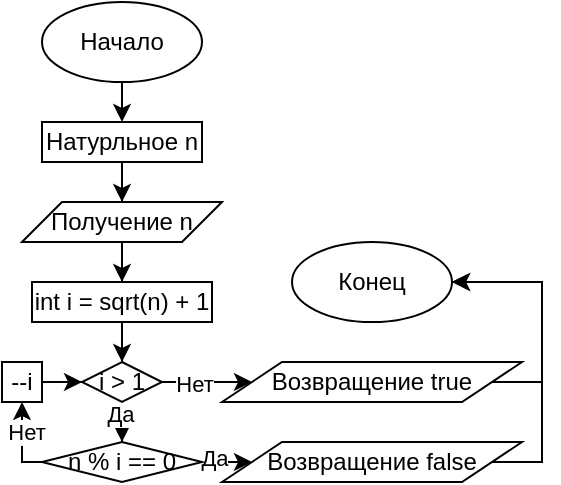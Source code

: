 <mxfile version="13.1.14"><diagram id="Hsi1N0cberL_-BoPGEi5" name="Page-1"><mxGraphModel dx="445" dy="196" grid="1" gridSize="10" guides="1" tooltips="1" connect="1" arrows="1" fold="1" page="1" pageScale="1" pageWidth="850" pageHeight="1100" math="0" shadow="0"><root><mxCell id="0"/><mxCell id="1" parent="0"/><mxCell id="LDhQOHuRyV1jIk14AgpL-1735" style="edgeStyle=orthogonalEdgeStyle;rounded=0;orthogonalLoop=1;jettySize=auto;html=1;entryX=0.5;entryY=0;entryDx=0;entryDy=0;" edge="1" parent="1" source="LDhQOHuRyV1jIk14AgpL-1736"><mxGeometry relative="1" as="geometry"><mxPoint x="210" y="840" as="targetPoint"/></mxGeometry></mxCell><mxCell id="LDhQOHuRyV1jIk14AgpL-1736" value="Начало" style="ellipse;whiteSpace=wrap;html=1;" vertex="1" parent="1"><mxGeometry x="170" y="780" width="80" height="40" as="geometry"/></mxCell><mxCell id="LDhQOHuRyV1jIk14AgpL-1739" value="Конец" style="ellipse;whiteSpace=wrap;html=1;" vertex="1" parent="1"><mxGeometry x="295" y="900" width="80" height="40" as="geometry"/></mxCell><mxCell id="LDhQOHuRyV1jIk14AgpL-1785" style="edgeStyle=orthogonalEdgeStyle;rounded=0;orthogonalLoop=1;jettySize=auto;html=1;" edge="1" parent="1" source="LDhQOHuRyV1jIk14AgpL-1783" target="LDhQOHuRyV1jIk14AgpL-1784"><mxGeometry relative="1" as="geometry"/></mxCell><mxCell id="LDhQOHuRyV1jIk14AgpL-1783" value="Натурльное n" style="rounded=0;whiteSpace=wrap;html=1;" vertex="1" parent="1"><mxGeometry x="170" y="840" width="80" height="20" as="geometry"/></mxCell><mxCell id="LDhQOHuRyV1jIk14AgpL-1787" style="edgeStyle=orthogonalEdgeStyle;rounded=0;orthogonalLoop=1;jettySize=auto;html=1;" edge="1" parent="1" source="LDhQOHuRyV1jIk14AgpL-1784" target="LDhQOHuRyV1jIk14AgpL-1786"><mxGeometry relative="1" as="geometry"/></mxCell><mxCell id="LDhQOHuRyV1jIk14AgpL-1784" value="Получение n" style="shape=parallelogram;perimeter=parallelogramPerimeter;whiteSpace=wrap;html=1;" vertex="1" parent="1"><mxGeometry x="160" y="880" width="100" height="20" as="geometry"/></mxCell><mxCell id="LDhQOHuRyV1jIk14AgpL-1789" style="edgeStyle=orthogonalEdgeStyle;rounded=0;orthogonalLoop=1;jettySize=auto;html=1;entryX=0.5;entryY=0;entryDx=0;entryDy=0;" edge="1" parent="1" source="LDhQOHuRyV1jIk14AgpL-1786" target="LDhQOHuRyV1jIk14AgpL-1788"><mxGeometry relative="1" as="geometry"/></mxCell><mxCell id="LDhQOHuRyV1jIk14AgpL-1786" value="int i = sqrt(n) + 1" style="rounded=0;whiteSpace=wrap;html=1;" vertex="1" parent="1"><mxGeometry x="165" y="920" width="90" height="20" as="geometry"/></mxCell><mxCell id="LDhQOHuRyV1jIk14AgpL-1792" style="edgeStyle=orthogonalEdgeStyle;rounded=0;orthogonalLoop=1;jettySize=auto;html=1;" edge="1" parent="1" source="LDhQOHuRyV1jIk14AgpL-1788" target="LDhQOHuRyV1jIk14AgpL-1790"><mxGeometry relative="1" as="geometry"/></mxCell><mxCell id="LDhQOHuRyV1jIk14AgpL-1798" value="Да" style="edgeLabel;html=1;align=center;verticalAlign=middle;resizable=0;points=[];" vertex="1" connectable="0" parent="LDhQOHuRyV1jIk14AgpL-1792"><mxGeometry x="0.533" y="-1" relative="1" as="geometry"><mxPoint as="offset"/></mxGeometry></mxCell><mxCell id="LDhQOHuRyV1jIk14AgpL-1796" style="edgeStyle=orthogonalEdgeStyle;rounded=0;orthogonalLoop=1;jettySize=auto;html=1;" edge="1" parent="1" source="LDhQOHuRyV1jIk14AgpL-1788" target="LDhQOHuRyV1jIk14AgpL-1795"><mxGeometry relative="1" as="geometry"/></mxCell><mxCell id="LDhQOHuRyV1jIk14AgpL-1797" value="Нет" style="edgeLabel;html=1;align=center;verticalAlign=middle;resizable=0;points=[];" vertex="1" connectable="0" parent="LDhQOHuRyV1jIk14AgpL-1796"><mxGeometry x="0.114" y="-1" relative="1" as="geometry"><mxPoint as="offset"/></mxGeometry></mxCell><mxCell id="LDhQOHuRyV1jIk14AgpL-1788" value="i &amp;gt; 1" style="rhombus;whiteSpace=wrap;html=1;" vertex="1" parent="1"><mxGeometry x="190" y="960" width="40" height="20" as="geometry"/></mxCell><mxCell id="LDhQOHuRyV1jIk14AgpL-1793" style="edgeStyle=orthogonalEdgeStyle;rounded=0;orthogonalLoop=1;jettySize=auto;html=1;" edge="1" parent="1" source="LDhQOHuRyV1jIk14AgpL-1790" target="LDhQOHuRyV1jIk14AgpL-1794"><mxGeometry relative="1" as="geometry"><mxPoint x="280" y="1010" as="targetPoint"/></mxGeometry></mxCell><mxCell id="LDhQOHuRyV1jIk14AgpL-1803" value="Да" style="edgeLabel;html=1;align=center;verticalAlign=middle;resizable=0;points=[];" vertex="1" connectable="0" parent="LDhQOHuRyV1jIk14AgpL-1793"><mxGeometry x="0.558" y="2" relative="1" as="geometry"><mxPoint as="offset"/></mxGeometry></mxCell><mxCell id="LDhQOHuRyV1jIk14AgpL-1801" style="edgeStyle=orthogonalEdgeStyle;rounded=0;orthogonalLoop=1;jettySize=auto;html=1;entryX=0.5;entryY=1;entryDx=0;entryDy=0;" edge="1" parent="1" source="LDhQOHuRyV1jIk14AgpL-1790" target="LDhQOHuRyV1jIk14AgpL-1799"><mxGeometry relative="1" as="geometry"><Array as="points"><mxPoint x="210" y="1010"/><mxPoint x="160" y="1010"/></Array></mxGeometry></mxCell><mxCell id="LDhQOHuRyV1jIk14AgpL-1802" value="Нет" style="edgeLabel;html=1;align=center;verticalAlign=middle;resizable=0;points=[];" vertex="1" connectable="0" parent="LDhQOHuRyV1jIk14AgpL-1801"><mxGeometry x="0.276" y="-2" relative="1" as="geometry"><mxPoint as="offset"/></mxGeometry></mxCell><mxCell id="LDhQOHuRyV1jIk14AgpL-1790" value="n % i == 0" style="rhombus;whiteSpace=wrap;html=1;" vertex="1" parent="1"><mxGeometry x="170" y="1000" width="80" height="20" as="geometry"/></mxCell><mxCell id="LDhQOHuRyV1jIk14AgpL-1806" style="edgeStyle=orthogonalEdgeStyle;rounded=0;orthogonalLoop=1;jettySize=auto;html=1;entryX=1;entryY=0.5;entryDx=0;entryDy=0;" edge="1" parent="1" source="LDhQOHuRyV1jIk14AgpL-1794" target="LDhQOHuRyV1jIk14AgpL-1739"><mxGeometry relative="1" as="geometry"><Array as="points"><mxPoint x="420" y="1010"/><mxPoint x="420" y="920"/></Array></mxGeometry></mxCell><mxCell id="LDhQOHuRyV1jIk14AgpL-1794" value="Возвращение false" style="shape=parallelogram;perimeter=parallelogramPerimeter;whiteSpace=wrap;html=1;" vertex="1" parent="1"><mxGeometry x="260" y="1000" width="150" height="20" as="geometry"/></mxCell><mxCell id="LDhQOHuRyV1jIk14AgpL-1805" style="edgeStyle=orthogonalEdgeStyle;rounded=0;orthogonalLoop=1;jettySize=auto;html=1;entryX=1;entryY=0.5;entryDx=0;entryDy=0;" edge="1" parent="1" source="LDhQOHuRyV1jIk14AgpL-1795" target="LDhQOHuRyV1jIk14AgpL-1739"><mxGeometry relative="1" as="geometry"><Array as="points"><mxPoint x="420" y="970"/><mxPoint x="420" y="920"/></Array></mxGeometry></mxCell><mxCell id="LDhQOHuRyV1jIk14AgpL-1795" value="Возвращение true" style="shape=parallelogram;perimeter=parallelogramPerimeter;whiteSpace=wrap;html=1;" vertex="1" parent="1"><mxGeometry x="260" y="960" width="150" height="20" as="geometry"/></mxCell><mxCell id="LDhQOHuRyV1jIk14AgpL-1800" style="edgeStyle=orthogonalEdgeStyle;rounded=0;orthogonalLoop=1;jettySize=auto;html=1;" edge="1" parent="1" source="LDhQOHuRyV1jIk14AgpL-1799" target="LDhQOHuRyV1jIk14AgpL-1788"><mxGeometry relative="1" as="geometry"/></mxCell><mxCell id="LDhQOHuRyV1jIk14AgpL-1799" value="--i" style="rounded=0;whiteSpace=wrap;html=1;" vertex="1" parent="1"><mxGeometry x="150" y="960" width="20" height="20" as="geometry"/></mxCell></root></mxGraphModel></diagram></mxfile>